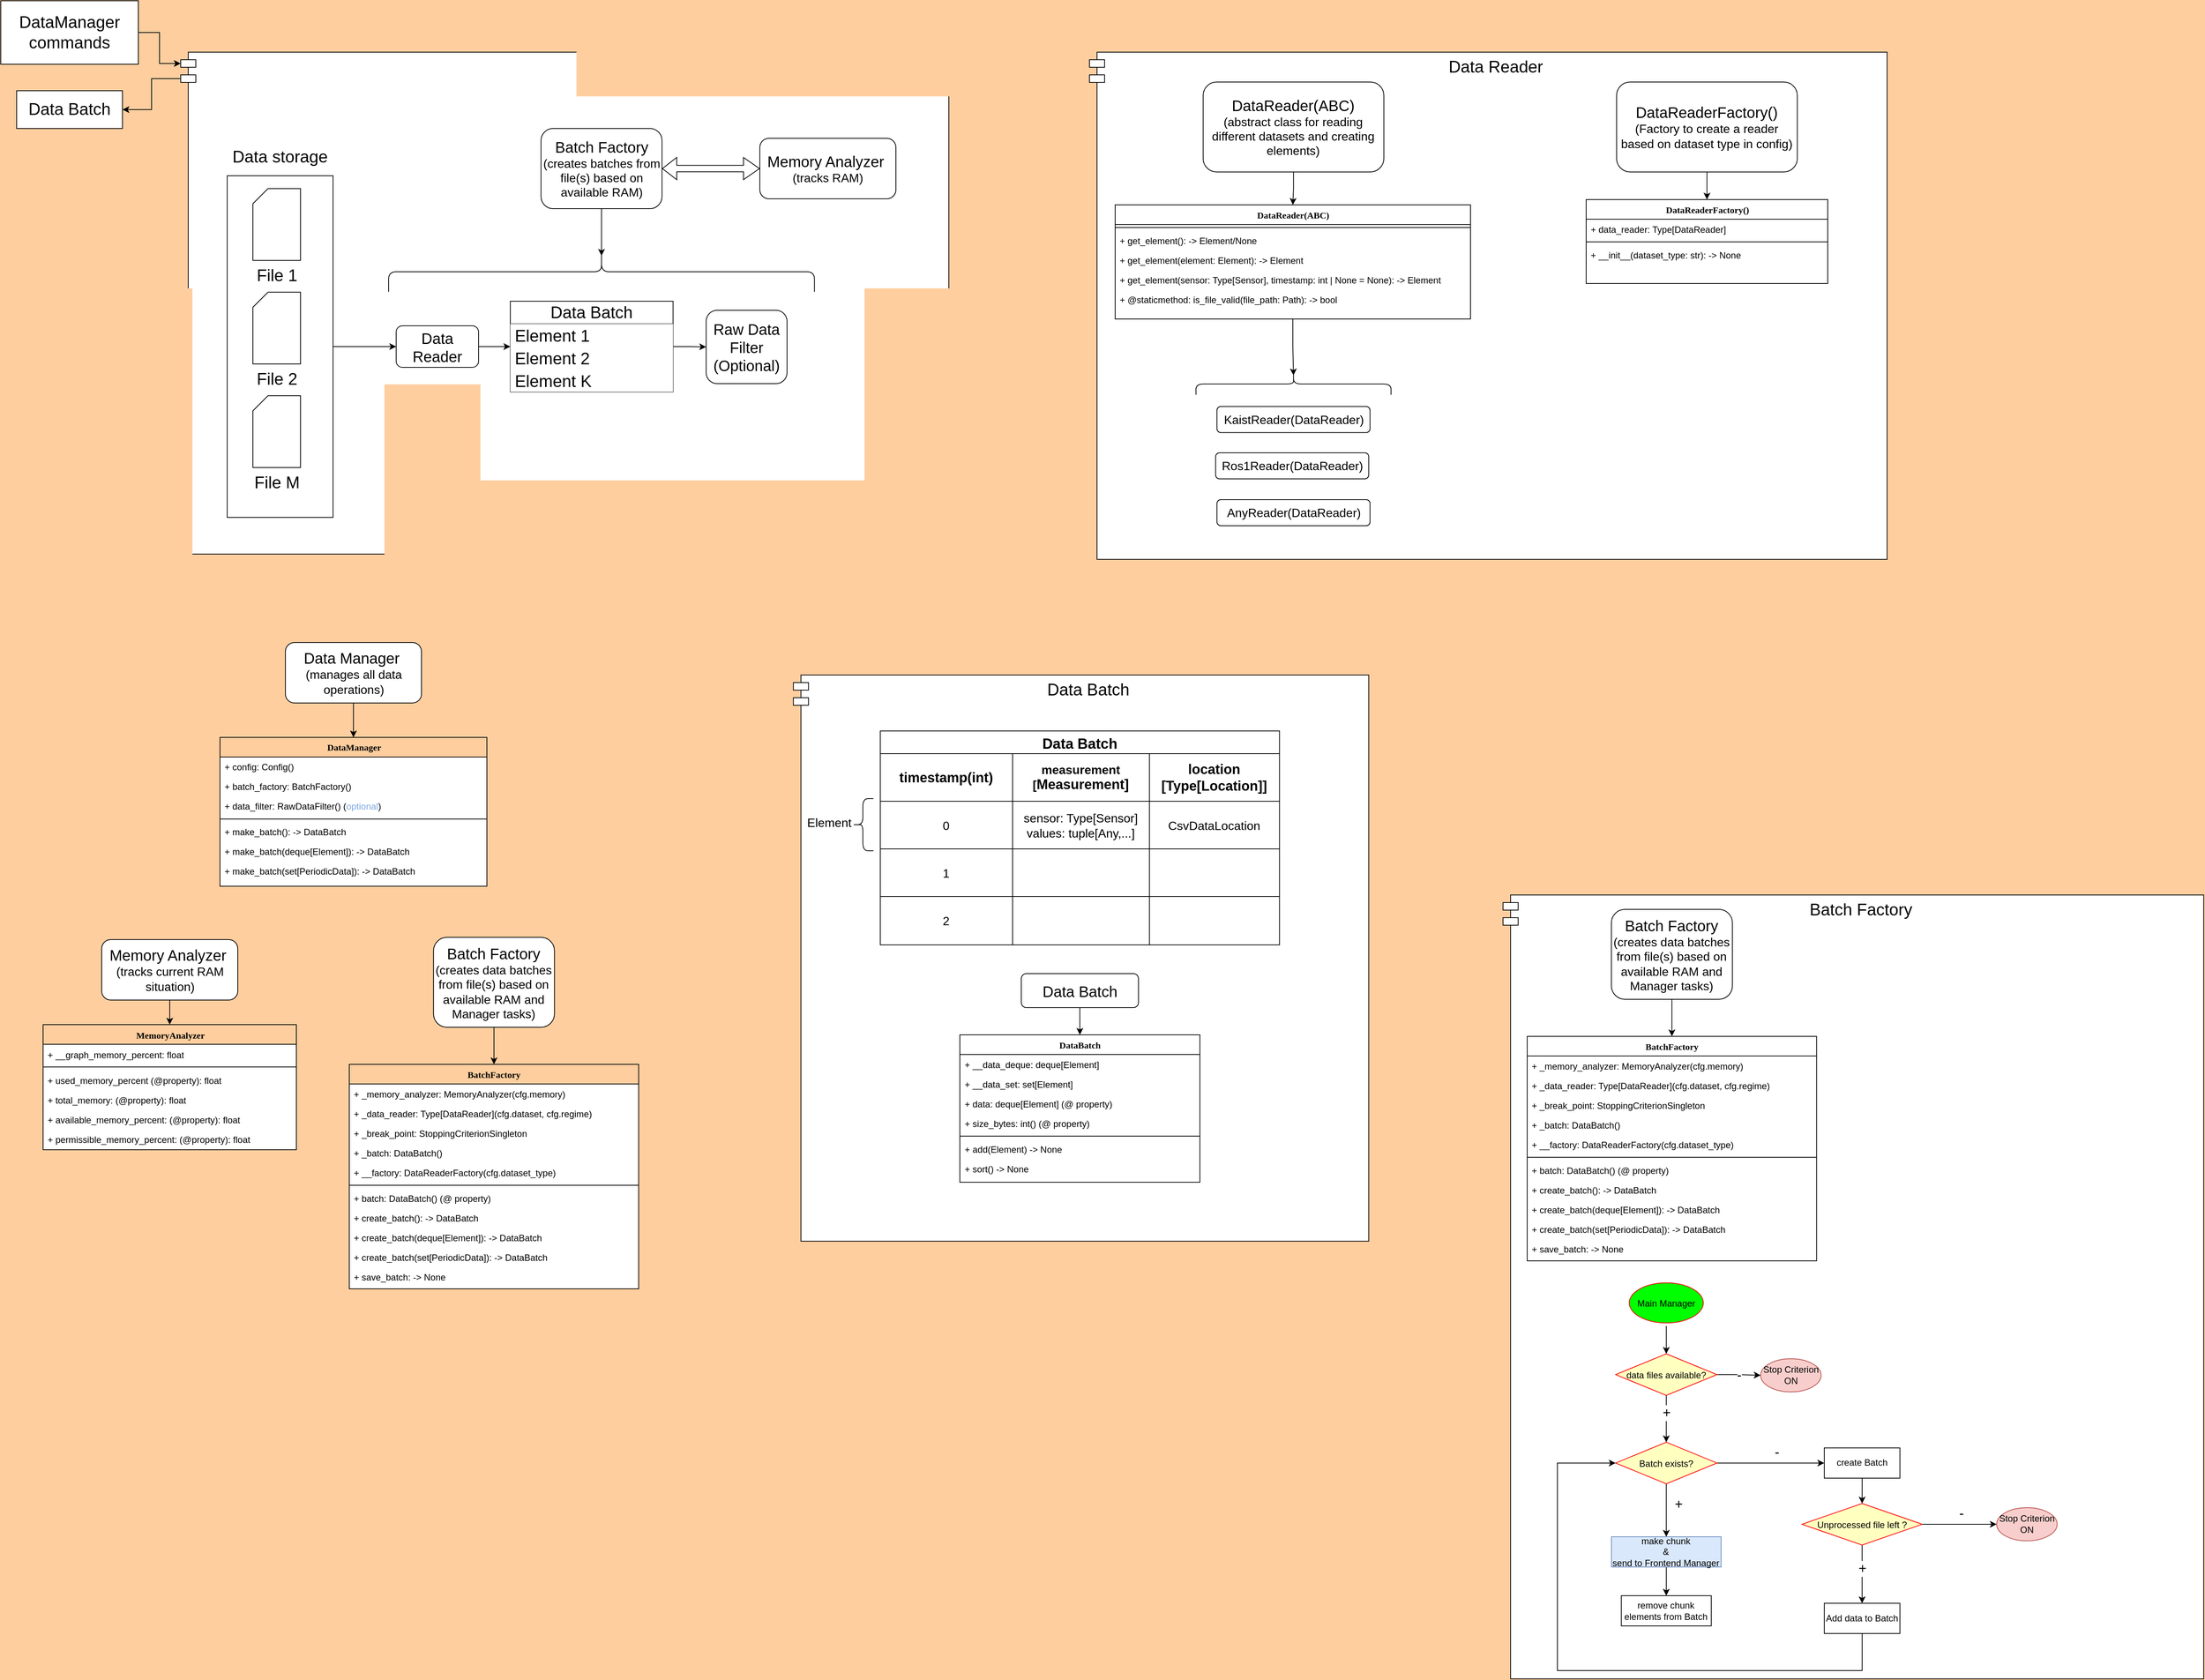 <mxfile version="21.1.2" type="device">
  <diagram name="Page-1" id="9f46799a-70d6-7492-0946-bef42562c5a5">
    <mxGraphModel dx="4803" dy="657" grid="0" gridSize="10" guides="1" tooltips="1" connect="1" arrows="1" fold="1" page="1" pageScale="1" pageWidth="1100" pageHeight="850" background="#FFCE9F" math="0" shadow="0">
      <root>
        <mxCell id="0" />
        <mxCell id="1" parent="0" />
        <mxCell id="F70WmoociPYeX5_3-wgn-4" value="&lt;span style=&quot;font-size: 22px;&quot;&gt;Data Reader&lt;/span&gt;" style="shape=module;align=left;spacingLeft=20;align=center;verticalAlign=top;whiteSpace=wrap;html=1;" parent="1" vertex="1">
          <mxGeometry x="-705" y="954" width="1055" height="671" as="geometry" />
        </mxCell>
        <mxCell id="ad2ZzV2Z2UHIi6W2xDRR-14" value="&lt;font style=&quot;font-size: 22px;&quot;&gt;Data Batch&lt;/font&gt;" style="shape=module;align=left;spacingLeft=20;align=center;verticalAlign=top;whiteSpace=wrap;html=1;" parent="1" vertex="1">
          <mxGeometry x="-1096.62" y="1778" width="761" height="749" as="geometry" />
        </mxCell>
        <mxCell id="vJ2KPYaT7CfqQhwvJW_M-99" value="&lt;font style=&quot;font-size: 22px;&quot;&gt;Batch Factory&lt;/font&gt;" style="shape=module;align=left;spacingLeft=20;align=center;verticalAlign=top;whiteSpace=wrap;html=1;" parent="1" vertex="1">
          <mxGeometry x="-158" y="2069" width="926.75" height="1037" as="geometry" />
        </mxCell>
        <mxCell id="_LQi3goQdABTxO5C51Vf-141" style="edgeStyle=orthogonalEdgeStyle;rounded=0;orthogonalLoop=1;jettySize=auto;html=1;exitX=0;exitY=0;exitDx=0;exitDy=35;exitPerimeter=0;entryX=1;entryY=0.5;entryDx=0;entryDy=0;" parent="1" source="_LQi3goQdABTxO5C51Vf-139" target="_LQi3goQdABTxO5C51Vf-29" edge="1">
          <mxGeometry relative="1" as="geometry" />
        </mxCell>
        <mxCell id="_LQi3goQdABTxO5C51Vf-139" value="" style="shape=module;align=left;spacingLeft=20;align=center;verticalAlign=top;whiteSpace=wrap;html=1;" parent="1" vertex="1">
          <mxGeometry x="-1907" y="954" width="1016" height="664" as="geometry" />
        </mxCell>
        <mxCell id="qjjQDpRlZ653jrpLIo1R-124" style="edgeStyle=orthogonalEdgeStyle;rounded=0;orthogonalLoop=1;jettySize=auto;html=1;entryX=0;entryY=0.5;entryDx=0;entryDy=0;" parent="1" source="_LQi3goQdABTxO5C51Vf-115" target="_LQi3goQdABTxO5C51Vf-124" edge="1">
          <mxGeometry relative="1" as="geometry" />
        </mxCell>
        <mxCell id="_LQi3goQdABTxO5C51Vf-115" value="" style="rounded=0;whiteSpace=wrap;html=1;" parent="1" vertex="1">
          <mxGeometry x="-1845.5" y="1117.5" width="140" height="452" as="geometry" />
        </mxCell>
        <mxCell id="cgtKHkuM48J9Ty5OMgtg-14" style="edgeStyle=orthogonalEdgeStyle;rounded=0;orthogonalLoop=1;jettySize=auto;html=1;exitX=0.5;exitY=1;exitDx=0;exitDy=0;entryX=0.5;entryY=0;entryDx=0;entryDy=0;" parent="1" source="lU-VyZ4p-aKHjOAaM008-4" target="cgtKHkuM48J9Ty5OMgtg-1" edge="1">
          <mxGeometry relative="1" as="geometry" />
        </mxCell>
        <mxCell id="lU-VyZ4p-aKHjOAaM008-4" value="&lt;font style=&quot;&quot;&gt;&lt;span style=&quot;font-size: 20px;&quot;&gt;Memory Analyzer&amp;nbsp;&lt;/span&gt;&lt;br&gt;&lt;font style=&quot;font-size: 16px;&quot;&gt;(tracks current RAM situation)&lt;/font&gt;&lt;br&gt;&lt;/font&gt;" style="rounded=1;whiteSpace=wrap;html=1;" parent="1" vertex="1">
          <mxGeometry x="-2011.5" y="2128" width="180" height="80" as="geometry" />
        </mxCell>
        <mxCell id="cgtKHkuM48J9Ty5OMgtg-1" value="MemoryAnalyzer" style="swimlane;html=1;fontStyle=1;align=center;verticalAlign=top;childLayout=stackLayout;horizontal=1;startSize=26;horizontalStack=0;resizeParent=1;resizeLast=0;collapsible=1;marginBottom=0;swimlaneFillColor=#ffffff;rounded=0;shadow=0;comic=0;labelBackgroundColor=none;strokeWidth=1;fillColor=none;fontFamily=Verdana;fontSize=12" parent="1" vertex="1">
          <mxGeometry x="-2089" y="2240.5" width="335" height="165.5" as="geometry" />
        </mxCell>
        <mxCell id="6h01rewfft6A5AupVk-a-8" value="+ __graph_memory_percent: float" style="text;html=1;strokeColor=none;fillColor=none;align=left;verticalAlign=top;spacingLeft=4;spacingRight=4;whiteSpace=wrap;overflow=hidden;rotatable=0;points=[[0,0.5],[1,0.5]];portConstraint=eastwest;" parent="cgtKHkuM48J9Ty5OMgtg-1" vertex="1">
          <mxGeometry y="26" width="335" height="26" as="geometry" />
        </mxCell>
        <mxCell id="cgtKHkuM48J9Ty5OMgtg-7" value="" style="line;html=1;strokeWidth=1;fillColor=none;align=left;verticalAlign=middle;spacingTop=-1;spacingLeft=3;spacingRight=3;rotatable=0;labelPosition=right;points=[];portConstraint=eastwest;" parent="cgtKHkuM48J9Ty5OMgtg-1" vertex="1">
          <mxGeometry y="52" width="335" height="8" as="geometry" />
        </mxCell>
        <mxCell id="cgtKHkuM48J9Ty5OMgtg-2" value="+ used_memory_percent (@property): float" style="text;html=1;strokeColor=none;fillColor=none;align=left;verticalAlign=top;spacingLeft=4;spacingRight=4;whiteSpace=wrap;overflow=hidden;rotatable=0;points=[[0,0.5],[1,0.5]];portConstraint=eastwest;" parent="cgtKHkuM48J9Ty5OMgtg-1" vertex="1">
          <mxGeometry y="60" width="335" height="26" as="geometry" />
        </mxCell>
        <mxCell id="cgtKHkuM48J9Ty5OMgtg-3" value="+ total_memory: (@property): float" style="text;html=1;strokeColor=none;fillColor=none;align=left;verticalAlign=top;spacingLeft=4;spacingRight=4;whiteSpace=wrap;overflow=hidden;rotatable=0;points=[[0,0.5],[1,0.5]];portConstraint=eastwest;" parent="cgtKHkuM48J9Ty5OMgtg-1" vertex="1">
          <mxGeometry y="86" width="335" height="26" as="geometry" />
        </mxCell>
        <mxCell id="cgtKHkuM48J9Ty5OMgtg-4" value="+ available_memory_percent: (@property): float" style="text;html=1;strokeColor=none;fillColor=none;align=left;verticalAlign=top;spacingLeft=4;spacingRight=4;whiteSpace=wrap;overflow=hidden;rotatable=0;points=[[0,0.5],[1,0.5]];portConstraint=eastwest;" parent="cgtKHkuM48J9Ty5OMgtg-1" vertex="1">
          <mxGeometry y="112" width="335" height="26" as="geometry" />
        </mxCell>
        <mxCell id="O0jGP6CYuqxbWLlgePDv-6" value="+ permissible_memory_percent: (@property): float" style="text;html=1;strokeColor=none;fillColor=none;align=left;verticalAlign=top;spacingLeft=4;spacingRight=4;whiteSpace=wrap;overflow=hidden;rotatable=0;points=[[0,0.5],[1,0.5]];portConstraint=eastwest;" parent="cgtKHkuM48J9Ty5OMgtg-1" vertex="1">
          <mxGeometry y="138" width="335" height="26" as="geometry" />
        </mxCell>
        <mxCell id="_LQi3goQdABTxO5C51Vf-140" style="edgeStyle=orthogonalEdgeStyle;rounded=0;orthogonalLoop=1;jettySize=auto;html=1;entryX=0;entryY=0;entryDx=0;entryDy=15;entryPerimeter=0;" parent="1" source="_LQi3goQdABTxO5C51Vf-28" target="_LQi3goQdABTxO5C51Vf-139" edge="1">
          <mxGeometry relative="1" as="geometry" />
        </mxCell>
        <mxCell id="_LQi3goQdABTxO5C51Vf-28" value="&lt;font style=&quot;font-size: 22px;&quot;&gt;DataManager commands&lt;/font&gt;" style="html=1;whiteSpace=wrap;" parent="1" vertex="1">
          <mxGeometry x="-2145" y="886" width="182" height="84" as="geometry" />
        </mxCell>
        <mxCell id="_LQi3goQdABTxO5C51Vf-29" value="&lt;font style=&quot;font-size: 22px;&quot;&gt;Data Batch&lt;/font&gt;" style="html=1;whiteSpace=wrap;" parent="1" vertex="1">
          <mxGeometry x="-2124" y="1005" width="140" height="50" as="geometry" />
        </mxCell>
        <mxCell id="_LQi3goQdABTxO5C51Vf-53" value="&lt;font style=&quot;font-size: 22px;&quot;&gt;File 1&lt;/font&gt;" style="verticalLabelPosition=bottom;verticalAlign=top;html=1;shape=card;whiteSpace=wrap;size=20;arcSize=12;" parent="1" vertex="1">
          <mxGeometry x="-1811.5" y="1134.5" width="63" height="95" as="geometry" />
        </mxCell>
        <mxCell id="_LQi3goQdABTxO5C51Vf-54" value="&lt;font style=&quot;font-size: 22px;&quot;&gt;File 2&lt;/font&gt;" style="verticalLabelPosition=bottom;verticalAlign=top;html=1;shape=card;whiteSpace=wrap;size=20;arcSize=12;" parent="1" vertex="1">
          <mxGeometry x="-1811.5" y="1271.5" width="63" height="95" as="geometry" />
        </mxCell>
        <mxCell id="_LQi3goQdABTxO5C51Vf-55" value="&lt;font style=&quot;font-size: 22px;&quot;&gt;File M&lt;/font&gt;" style="verticalLabelPosition=bottom;verticalAlign=top;html=1;shape=card;whiteSpace=wrap;size=20;arcSize=12;" parent="1" vertex="1">
          <mxGeometry x="-1811.5" y="1408.5" width="63" height="95" as="geometry" />
        </mxCell>
        <mxCell id="_LQi3goQdABTxO5C51Vf-60" value="&lt;font style=&quot;font-size: 22px;&quot;&gt;Data storage&lt;/font&gt;" style="text;html=1;strokeColor=none;fillColor=none;align=center;verticalAlign=middle;whiteSpace=wrap;rounded=0;" parent="1" vertex="1">
          <mxGeometry x="-1851" y="1077.5" width="151" height="30" as="geometry" />
        </mxCell>
        <mxCell id="_LQi3goQdABTxO5C51Vf-122" value="&lt;font style=&quot;&quot;&gt;&lt;span style=&quot;font-size: 20px;&quot;&gt;Memory Analyzer&amp;nbsp;&lt;/span&gt;&lt;br&gt;&lt;font style=&quot;font-size: 16px;&quot;&gt;(tracks RAM)&lt;/font&gt;&lt;br&gt;&lt;/font&gt;" style="rounded=1;whiteSpace=wrap;html=1;" parent="1" vertex="1">
          <mxGeometry x="-1141" y="1068" width="180" height="80" as="geometry" />
        </mxCell>
        <mxCell id="_LQi3goQdABTxO5C51Vf-126" style="edgeStyle=orthogonalEdgeStyle;rounded=0;orthogonalLoop=1;jettySize=auto;html=1;entryX=0.1;entryY=0.5;entryDx=0;entryDy=0;entryPerimeter=0;" parent="1" source="_LQi3goQdABTxO5C51Vf-123" target="_LQi3goQdABTxO5C51Vf-125" edge="1">
          <mxGeometry relative="1" as="geometry" />
        </mxCell>
        <mxCell id="_LQi3goQdABTxO5C51Vf-123" value="&lt;font style=&quot;&quot;&gt;&lt;span style=&quot;font-size: 20px;&quot;&gt;Batch Factory&lt;/span&gt;&lt;br&gt;&lt;font style=&quot;font-size: 16px;&quot;&gt;(creates batches from file(s) based on available RAM)&lt;/font&gt;&lt;br&gt;&lt;/font&gt;" style="rounded=1;whiteSpace=wrap;html=1;" parent="1" vertex="1">
          <mxGeometry x="-1430.37" y="1055" width="160" height="106" as="geometry" />
        </mxCell>
        <mxCell id="_LQi3goQdABTxO5C51Vf-127" value="" style="shape=flexArrow;endArrow=classic;startArrow=classic;html=1;rounded=0;entryX=1;entryY=0.5;entryDx=0;entryDy=0;width=8.421;startSize=6.695;exitX=0;exitY=0.5;exitDx=0;exitDy=0;" parent="1" source="_LQi3goQdABTxO5C51Vf-122" target="_LQi3goQdABTxO5C51Vf-123" edge="1">
          <mxGeometry width="100" height="100" relative="1" as="geometry">
            <mxPoint x="-1462" y="816.5" as="sourcePoint" />
            <mxPoint x="-1426.5" y="818.5" as="targetPoint" />
          </mxGeometry>
        </mxCell>
        <mxCell id="6h01rewfft6A5AupVk-a-5" style="edgeStyle=orthogonalEdgeStyle;rounded=0;orthogonalLoop=1;jettySize=auto;html=1;entryX=0;entryY=0.5;entryDx=0;entryDy=0;" parent="1" source="_LQi3goQdABTxO5C51Vf-124" target="6h01rewfft6A5AupVk-a-1" edge="1">
          <mxGeometry relative="1" as="geometry" />
        </mxCell>
        <mxCell id="_LQi3goQdABTxO5C51Vf-124" value="&lt;font style=&quot;&quot;&gt;&lt;span style=&quot;font-size: 20px;&quot;&gt;Data Reader&lt;/span&gt;&lt;br&gt;&lt;/font&gt;" style="rounded=1;whiteSpace=wrap;html=1;" parent="1" vertex="1">
          <mxGeometry x="-1622" y="1316" width="109" height="55" as="geometry" />
        </mxCell>
        <mxCell id="DAQNkXUYjtsXxi17LZvh-14" value="&lt;font style=&quot;&quot;&gt;&lt;span style=&quot;font-size: 20px;&quot;&gt;Raw Data Filter (Optional)&lt;/span&gt;&lt;br&gt;&lt;/font&gt;" style="rounded=1;whiteSpace=wrap;html=1;" parent="1" vertex="1">
          <mxGeometry x="-1212" y="1295.5" width="107" height="97" as="geometry" />
        </mxCell>
        <mxCell id="YuVFsrOyRbh0u3Azm9Ra-1" style="edgeStyle=orthogonalEdgeStyle;rounded=0;orthogonalLoop=1;jettySize=auto;html=1;exitX=0.5;exitY=1;exitDx=0;exitDy=0;entryX=0.5;entryY=0;entryDx=0;entryDy=0;" parent="1" source="YuVFsrOyRbh0u3Azm9Ra-2" target="YuVFsrOyRbh0u3Azm9Ra-3" edge="1">
          <mxGeometry relative="1" as="geometry" />
        </mxCell>
        <mxCell id="YuVFsrOyRbh0u3Azm9Ra-2" value="&lt;font style=&quot;&quot;&gt;&lt;span style=&quot;font-size: 20px;&quot;&gt;Data Manager&amp;nbsp;&lt;/span&gt;&lt;br&gt;&lt;font style=&quot;font-size: 16px;&quot;&gt;(manages all data operations)&lt;/font&gt;&lt;br&gt;&lt;/font&gt;" style="rounded=1;whiteSpace=wrap;html=1;" parent="1" vertex="1">
          <mxGeometry x="-1768.5" y="1734.97" width="180" height="80" as="geometry" />
        </mxCell>
        <mxCell id="YuVFsrOyRbh0u3Azm9Ra-3" value="DataManager" style="swimlane;html=1;fontStyle=1;align=center;verticalAlign=top;childLayout=stackLayout;horizontal=1;startSize=26;horizontalStack=0;resizeParent=1;resizeLast=0;collapsible=1;marginBottom=0;swimlaneFillColor=#ffffff;rounded=0;shadow=0;comic=0;labelBackgroundColor=none;strokeWidth=1;fillColor=none;fontFamily=Verdana;fontSize=12" parent="1" vertex="1">
          <mxGeometry x="-1855" y="1860.47" width="353" height="196.96" as="geometry" />
        </mxCell>
        <mxCell id="O0jGP6CYuqxbWLlgePDv-1" value="+ config: Config()" style="text;html=1;strokeColor=none;fillColor=none;align=left;verticalAlign=top;spacingLeft=4;spacingRight=4;whiteSpace=wrap;overflow=hidden;rotatable=0;points=[[0,0.5],[1,0.5]];portConstraint=eastwest;" parent="YuVFsrOyRbh0u3Azm9Ra-3" vertex="1">
          <mxGeometry y="26" width="353" height="26" as="geometry" />
        </mxCell>
        <mxCell id="YuVFsrOyRbh0u3Azm9Ra-5" value="+ batch_factory: BatchFactory()" style="text;html=1;strokeColor=none;fillColor=none;align=left;verticalAlign=top;spacingLeft=4;spacingRight=4;whiteSpace=wrap;overflow=hidden;rotatable=0;points=[[0,0.5],[1,0.5]];portConstraint=eastwest;" parent="YuVFsrOyRbh0u3Azm9Ra-3" vertex="1">
          <mxGeometry y="52" width="353" height="26" as="geometry" />
        </mxCell>
        <mxCell id="YuVFsrOyRbh0u3Azm9Ra-12" value="+ data_filter: RawDataFilter() (&lt;font color=&quot;#7ea6e0&quot;&gt;optional&lt;/font&gt;)" style="text;html=1;strokeColor=none;fillColor=none;align=left;verticalAlign=top;spacingLeft=4;spacingRight=4;whiteSpace=wrap;overflow=hidden;rotatable=0;points=[[0,0.5],[1,0.5]];portConstraint=eastwest;" parent="YuVFsrOyRbh0u3Azm9Ra-3" vertex="1">
          <mxGeometry y="78" width="353" height="26" as="geometry" />
        </mxCell>
        <mxCell id="YuVFsrOyRbh0u3Azm9Ra-7" value="" style="line;html=1;strokeWidth=1;fillColor=none;align=left;verticalAlign=middle;spacingTop=-1;spacingLeft=3;spacingRight=3;rotatable=0;labelPosition=right;points=[];portConstraint=eastwest;" parent="YuVFsrOyRbh0u3Azm9Ra-3" vertex="1">
          <mxGeometry y="104" width="353" height="8" as="geometry" />
        </mxCell>
        <mxCell id="YuVFsrOyRbh0u3Azm9Ra-10" value="+ make_batch(): -&amp;gt; DataBatch" style="text;html=1;strokeColor=none;fillColor=none;align=left;verticalAlign=top;spacingLeft=4;spacingRight=4;whiteSpace=wrap;overflow=hidden;rotatable=0;points=[[0,0.5],[1,0.5]];portConstraint=eastwest;" parent="YuVFsrOyRbh0u3Azm9Ra-3" vertex="1">
          <mxGeometry y="112" width="353" height="26" as="geometry" />
        </mxCell>
        <mxCell id="YuVFsrOyRbh0u3Azm9Ra-11" value="+ make_batch(deque[Element]): -&amp;gt; DataBatch" style="text;html=1;strokeColor=none;fillColor=none;align=left;verticalAlign=top;spacingLeft=4;spacingRight=4;whiteSpace=wrap;overflow=hidden;rotatable=0;points=[[0,0.5],[1,0.5]];portConstraint=eastwest;" parent="YuVFsrOyRbh0u3Azm9Ra-3" vertex="1">
          <mxGeometry y="138" width="353" height="26" as="geometry" />
        </mxCell>
        <mxCell id="6h01rewfft6A5AupVk-a-7" value="+ make_batch(set[PeriodicData]): -&amp;gt; DataBatch" style="text;html=1;strokeColor=none;fillColor=none;align=left;verticalAlign=top;spacingLeft=4;spacingRight=4;whiteSpace=wrap;overflow=hidden;rotatable=0;points=[[0,0.5],[1,0.5]];portConstraint=eastwest;" parent="YuVFsrOyRbh0u3Azm9Ra-3" vertex="1">
          <mxGeometry y="164" width="353" height="26" as="geometry" />
        </mxCell>
        <mxCell id="vJ2KPYaT7CfqQhwvJW_M-85" style="edgeStyle=orthogonalEdgeStyle;rounded=0;orthogonalLoop=1;jettySize=auto;html=1;entryX=0.5;entryY=0;entryDx=0;entryDy=0;" parent="1" source="vJ2KPYaT7CfqQhwvJW_M-37" target="vJ2KPYaT7CfqQhwvJW_M-84" edge="1">
          <mxGeometry relative="1" as="geometry" />
        </mxCell>
        <mxCell id="vJ2KPYaT7CfqQhwvJW_M-37" value="Main Manager" style="ellipse;shape=startState;fillColor=#00FF00;strokeColor=#ff0000;fontColor=#000000;" parent="1" vertex="1">
          <mxGeometry x="4.96" y="2578.13" width="106" height="61" as="geometry" />
        </mxCell>
        <mxCell id="vJ2KPYaT7CfqQhwvJW_M-60" value="Stop Criterion ON" style="ellipse;whiteSpace=wrap;html=1;align=center;fillColor=#f8cecc;strokeColor=#b85450;" parent="1" vertex="1">
          <mxGeometry x="182.75" y="2682.5" width="80" height="43.87" as="geometry" />
        </mxCell>
        <mxCell id="vJ2KPYaT7CfqQhwvJW_M-64" value="&lt;font style=&quot;font-size: 18px;&quot;&gt;+&lt;/font&gt;" style="edgeStyle=orthogonalEdgeStyle;rounded=0;orthogonalLoop=1;jettySize=auto;html=1;" parent="1" source="vJ2KPYaT7CfqQhwvJW_M-61" target="vJ2KPYaT7CfqQhwvJW_M-63" edge="1">
          <mxGeometry x="-0.235" y="16" relative="1" as="geometry">
            <mxPoint as="offset" />
          </mxGeometry>
        </mxCell>
        <mxCell id="vJ2KPYaT7CfqQhwvJW_M-66" style="edgeStyle=orthogonalEdgeStyle;rounded=0;orthogonalLoop=1;jettySize=auto;html=1;entryX=0;entryY=0.5;entryDx=0;entryDy=0;" parent="1" source="vJ2KPYaT7CfqQhwvJW_M-61" target="vJ2KPYaT7CfqQhwvJW_M-65" edge="1">
          <mxGeometry relative="1" as="geometry">
            <mxPoint x="221.96" y="2786.97" as="targetPoint" />
            <Array as="points" />
          </mxGeometry>
        </mxCell>
        <mxCell id="vJ2KPYaT7CfqQhwvJW_M-67" value="&lt;font style=&quot;font-size: 18px;&quot;&gt;-&lt;/font&gt;" style="edgeLabel;html=1;align=center;verticalAlign=middle;resizable=0;points=[];" parent="vJ2KPYaT7CfqQhwvJW_M-66" vertex="1" connectable="0">
          <mxGeometry x="0.199" y="-2" relative="1" as="geometry">
            <mxPoint x="-6" y="-17" as="offset" />
          </mxGeometry>
        </mxCell>
        <mxCell id="vJ2KPYaT7CfqQhwvJW_M-61" value="Batch exists?" style="rhombus;fillColor=#ffffc0;strokeColor=#ff0000;" parent="1" vertex="1">
          <mxGeometry x="-9.04" y="2792.97" width="134" height="55" as="geometry" />
        </mxCell>
        <mxCell id="vJ2KPYaT7CfqQhwvJW_M-90" style="edgeStyle=orthogonalEdgeStyle;rounded=0;orthogonalLoop=1;jettySize=auto;html=1;entryX=0.5;entryY=0;entryDx=0;entryDy=0;" parent="1" source="vJ2KPYaT7CfqQhwvJW_M-63" target="vJ2KPYaT7CfqQhwvJW_M-89" edge="1">
          <mxGeometry relative="1" as="geometry" />
        </mxCell>
        <mxCell id="vJ2KPYaT7CfqQhwvJW_M-63" value="make chunk&lt;br&gt;&amp;amp;&lt;br&gt;send to Frontend Manager" style="whiteSpace=wrap;html=1;align=center;fillColor=#dae8fc;strokeColor=#6c8ebf;" parent="1" vertex="1">
          <mxGeometry x="-14.54" y="2917.97" width="145" height="40" as="geometry" />
        </mxCell>
        <mxCell id="vJ2KPYaT7CfqQhwvJW_M-92" style="edgeStyle=orthogonalEdgeStyle;rounded=0;orthogonalLoop=1;jettySize=auto;html=1;entryX=0.5;entryY=0;entryDx=0;entryDy=0;" parent="1" source="vJ2KPYaT7CfqQhwvJW_M-65" target="vJ2KPYaT7CfqQhwvJW_M-91" edge="1">
          <mxGeometry relative="1" as="geometry" />
        </mxCell>
        <mxCell id="vJ2KPYaT7CfqQhwvJW_M-65" value="create Batch" style="whiteSpace=wrap;html=1;align=center;" parent="1" vertex="1">
          <mxGeometry x="266.96" y="2800.47" width="100" height="40" as="geometry" />
        </mxCell>
        <mxCell id="vJ2KPYaT7CfqQhwvJW_M-71" style="edgeStyle=orthogonalEdgeStyle;rounded=0;orthogonalLoop=1;jettySize=auto;html=1;entryX=0.5;entryY=0;entryDx=0;entryDy=0;exitX=0.5;exitY=1;exitDx=0;exitDy=0;" parent="1" source="vJ2KPYaT7CfqQhwvJW_M-91" target="vJ2KPYaT7CfqQhwvJW_M-79" edge="1">
          <mxGeometry relative="1" as="geometry">
            <mxPoint x="316.96" y="2923.53" as="sourcePoint" />
            <mxPoint x="316.96" y="2992.53" as="targetPoint" />
          </mxGeometry>
        </mxCell>
        <mxCell id="vJ2KPYaT7CfqQhwvJW_M-72" value="&lt;font style=&quot;font-size: 18px;&quot;&gt;+&lt;/font&gt;" style="edgeLabel;html=1;align=center;verticalAlign=middle;resizable=0;points=[];" parent="vJ2KPYaT7CfqQhwvJW_M-71" vertex="1" connectable="0">
          <mxGeometry x="-0.267" y="-2" relative="1" as="geometry">
            <mxPoint x="2" y="3" as="offset" />
          </mxGeometry>
        </mxCell>
        <mxCell id="vJ2KPYaT7CfqQhwvJW_M-97" style="edgeStyle=orthogonalEdgeStyle;rounded=0;orthogonalLoop=1;jettySize=auto;html=1;entryX=0;entryY=0.5;entryDx=0;entryDy=0;" parent="1" source="vJ2KPYaT7CfqQhwvJW_M-79" target="vJ2KPYaT7CfqQhwvJW_M-61" edge="1">
          <mxGeometry relative="1" as="geometry">
            <Array as="points">
              <mxPoint x="316.96" y="3094.97" />
              <mxPoint x="-86.04" y="3094.97" />
              <mxPoint x="-86.04" y="2819.97" />
            </Array>
          </mxGeometry>
        </mxCell>
        <mxCell id="vJ2KPYaT7CfqQhwvJW_M-79" value="Add data to Batch" style="whiteSpace=wrap;html=1;align=center;" parent="1" vertex="1">
          <mxGeometry x="266.96" y="3005.97" width="100" height="40" as="geometry" />
        </mxCell>
        <mxCell id="vJ2KPYaT7CfqQhwvJW_M-86" value="&lt;font style=&quot;font-size: 18px;&quot;&gt;+&lt;/font&gt;" style="edgeStyle=orthogonalEdgeStyle;rounded=0;orthogonalLoop=1;jettySize=auto;html=1;entryX=0.5;entryY=0;entryDx=0;entryDy=0;" parent="1" source="vJ2KPYaT7CfqQhwvJW_M-84" target="vJ2KPYaT7CfqQhwvJW_M-61" edge="1">
          <mxGeometry x="-0.28" relative="1" as="geometry">
            <mxPoint x="57.96" y="2757.0" as="targetPoint" />
            <mxPoint as="offset" />
          </mxGeometry>
        </mxCell>
        <mxCell id="vJ2KPYaT7CfqQhwvJW_M-88" value="&lt;font style=&quot;font-size: 18px;&quot;&gt;-&lt;/font&gt;" style="edgeStyle=orthogonalEdgeStyle;rounded=0;orthogonalLoop=1;jettySize=auto;html=1;entryX=0;entryY=0.5;entryDx=0;entryDy=0;" parent="1" source="vJ2KPYaT7CfqQhwvJW_M-84" target="vJ2KPYaT7CfqQhwvJW_M-60" edge="1">
          <mxGeometry relative="1" as="geometry" />
        </mxCell>
        <mxCell id="vJ2KPYaT7CfqQhwvJW_M-84" value="data files available?" style="rhombus;fillColor=#ffffc0;strokeColor=#ff0000;" parent="1" vertex="1">
          <mxGeometry x="-9.04" y="2676.0" width="134" height="55" as="geometry" />
        </mxCell>
        <mxCell id="vJ2KPYaT7CfqQhwvJW_M-89" value="remove chunk elements from Batch" style="whiteSpace=wrap;html=1;align=center;" parent="1" vertex="1">
          <mxGeometry x="-1.54" y="2995.97" width="119" height="40" as="geometry" />
        </mxCell>
        <mxCell id="vJ2KPYaT7CfqQhwvJW_M-91" value="Unprocessed file left ?" style="rhombus;fillColor=#ffffc0;strokeColor=#ff0000;" parent="1" vertex="1">
          <mxGeometry x="237.46" y="2873.97" width="159" height="55" as="geometry" />
        </mxCell>
        <mxCell id="vJ2KPYaT7CfqQhwvJW_M-94" style="edgeStyle=orthogonalEdgeStyle;rounded=0;orthogonalLoop=1;jettySize=auto;html=1;entryX=0;entryY=0.5;entryDx=0;entryDy=0;exitX=1;exitY=0.5;exitDx=0;exitDy=0;" parent="1" source="vJ2KPYaT7CfqQhwvJW_M-91" target="vJ2KPYaT7CfqQhwvJW_M-96" edge="1">
          <mxGeometry relative="1" as="geometry">
            <mxPoint x="419.96" y="2892.97" as="sourcePoint" />
            <mxPoint x="501.96" y="2892.97" as="targetPoint" />
          </mxGeometry>
        </mxCell>
        <mxCell id="vJ2KPYaT7CfqQhwvJW_M-95" value="&lt;font style=&quot;font-size: 18px;&quot;&gt;-&lt;/font&gt;" style="edgeLabel;html=1;align=center;verticalAlign=middle;resizable=0;points=[];" parent="vJ2KPYaT7CfqQhwvJW_M-94" vertex="1" connectable="0">
          <mxGeometry x="0.253" relative="1" as="geometry">
            <mxPoint x="-10" y="-15" as="offset" />
          </mxGeometry>
        </mxCell>
        <mxCell id="vJ2KPYaT7CfqQhwvJW_M-96" value="Stop Criterion ON" style="ellipse;whiteSpace=wrap;html=1;align=center;fillColor=#f8cecc;strokeColor=#b85450;" parent="1" vertex="1">
          <mxGeometry x="494.96" y="2879.54" width="80" height="43.87" as="geometry" />
        </mxCell>
        <mxCell id="qjjQDpRlZ653jrpLIo1R-77" value="Data Batch" style="shape=table;startSize=30;container=1;collapsible=0;childLayout=tableLayout;strokeColor=default;fontSize=19;fontStyle=1" parent="1" vertex="1">
          <mxGeometry x="-981.66" y="1852" width="528" height="283" as="geometry" />
        </mxCell>
        <mxCell id="qjjQDpRlZ653jrpLIo1R-78" value="" style="shape=tableRow;horizontal=0;startSize=0;swimlaneHead=0;swimlaneBody=0;strokeColor=inherit;top=0;left=0;bottom=0;right=0;collapsible=0;dropTarget=0;fillColor=none;points=[[0,0.5],[1,0.5]];portConstraint=eastwest;fontSize=16;" parent="qjjQDpRlZ653jrpLIo1R-77" vertex="1">
          <mxGeometry y="30" width="528" height="63" as="geometry" />
        </mxCell>
        <mxCell id="qjjQDpRlZ653jrpLIo1R-79" value="&lt;b style=&quot;border-color: var(--border-color);&quot;&gt;&lt;font style=&quot;border-color: var(--border-color); font-size: 18px;&quot;&gt;timestamp(int)&lt;/font&gt;&lt;/b&gt;" style="shape=partialRectangle;html=1;whiteSpace=wrap;connectable=0;strokeColor=inherit;overflow=hidden;fillColor=none;top=0;left=0;bottom=0;right=0;pointerEvents=1;fontSize=16;" parent="qjjQDpRlZ653jrpLIo1R-78" vertex="1">
          <mxGeometry width="175" height="63" as="geometry">
            <mxRectangle width="175" height="63" as="alternateBounds" />
          </mxGeometry>
        </mxCell>
        <mxCell id="qjjQDpRlZ653jrpLIo1R-80" value="&lt;b&gt;measurement&lt;br&gt;&lt;/b&gt;&lt;b style=&quot;border-color: var(--border-color);&quot;&gt;[&lt;/b&gt;&lt;b style=&quot;border-color: var(--border-color); font-size: 18px;&quot;&gt;Measurement]&lt;/b&gt;" style="shape=partialRectangle;html=1;whiteSpace=wrap;connectable=0;strokeColor=inherit;overflow=hidden;fillColor=none;top=0;left=0;bottom=0;right=0;pointerEvents=1;fontSize=16;" parent="qjjQDpRlZ653jrpLIo1R-78" vertex="1">
          <mxGeometry x="175" width="181" height="63" as="geometry">
            <mxRectangle width="181" height="63" as="alternateBounds" />
          </mxGeometry>
        </mxCell>
        <mxCell id="qjjQDpRlZ653jrpLIo1R-102" value="&lt;b style=&quot;border-color: var(--border-color);&quot;&gt;&lt;font style=&quot;border-color: var(--border-color); font-size: 18px;&quot;&gt;location&lt;br&gt;[Type[Location]]&lt;/font&gt;&lt;/b&gt;" style="shape=partialRectangle;html=1;whiteSpace=wrap;connectable=0;strokeColor=inherit;overflow=hidden;fillColor=none;top=0;left=0;bottom=0;right=0;pointerEvents=1;fontSize=16;" parent="qjjQDpRlZ653jrpLIo1R-78" vertex="1">
          <mxGeometry x="356" width="172" height="63" as="geometry">
            <mxRectangle width="172" height="63" as="alternateBounds" />
          </mxGeometry>
        </mxCell>
        <mxCell id="qjjQDpRlZ653jrpLIo1R-82" value="" style="shape=tableRow;horizontal=0;startSize=0;swimlaneHead=0;swimlaneBody=0;strokeColor=inherit;top=0;left=0;bottom=0;right=0;collapsible=0;dropTarget=0;fillColor=none;points=[[0,0.5],[1,0.5]];portConstraint=eastwest;fontSize=16;" parent="qjjQDpRlZ653jrpLIo1R-77" vertex="1">
          <mxGeometry y="93" width="528" height="63" as="geometry" />
        </mxCell>
        <mxCell id="qjjQDpRlZ653jrpLIo1R-83" value="0" style="shape=partialRectangle;html=1;whiteSpace=wrap;connectable=0;strokeColor=inherit;overflow=hidden;fillColor=none;top=0;left=0;bottom=0;right=0;pointerEvents=1;fontSize=16;" parent="qjjQDpRlZ653jrpLIo1R-82" vertex="1">
          <mxGeometry width="175" height="63" as="geometry">
            <mxRectangle width="175" height="63" as="alternateBounds" />
          </mxGeometry>
        </mxCell>
        <mxCell id="qjjQDpRlZ653jrpLIo1R-84" value="sensor: Type[Sensor]&lt;br&gt;values: tuple[Any,...]" style="shape=partialRectangle;html=1;whiteSpace=wrap;connectable=0;strokeColor=inherit;overflow=hidden;fillColor=none;top=0;left=0;bottom=0;right=0;pointerEvents=1;fontSize=16;" parent="qjjQDpRlZ653jrpLIo1R-82" vertex="1">
          <mxGeometry x="175" width="181" height="63" as="geometry">
            <mxRectangle width="181" height="63" as="alternateBounds" />
          </mxGeometry>
        </mxCell>
        <mxCell id="qjjQDpRlZ653jrpLIo1R-103" value="CsvDataLocation" style="shape=partialRectangle;html=1;whiteSpace=wrap;connectable=0;strokeColor=inherit;overflow=hidden;fillColor=none;top=0;left=0;bottom=0;right=0;pointerEvents=1;fontSize=16;" parent="qjjQDpRlZ653jrpLIo1R-82" vertex="1">
          <mxGeometry x="356" width="172" height="63" as="geometry">
            <mxRectangle width="172" height="63" as="alternateBounds" />
          </mxGeometry>
        </mxCell>
        <mxCell id="qjjQDpRlZ653jrpLIo1R-86" value="" style="shape=tableRow;horizontal=0;startSize=0;swimlaneHead=0;swimlaneBody=0;strokeColor=inherit;top=0;left=0;bottom=0;right=0;collapsible=0;dropTarget=0;fillColor=none;points=[[0,0.5],[1,0.5]];portConstraint=eastwest;fontSize=16;" parent="qjjQDpRlZ653jrpLIo1R-77" vertex="1">
          <mxGeometry y="156" width="528" height="63" as="geometry" />
        </mxCell>
        <mxCell id="qjjQDpRlZ653jrpLIo1R-87" value="1" style="shape=partialRectangle;html=1;whiteSpace=wrap;connectable=0;strokeColor=inherit;overflow=hidden;fillColor=none;top=0;left=0;bottom=0;right=0;pointerEvents=1;fontSize=16;" parent="qjjQDpRlZ653jrpLIo1R-86" vertex="1">
          <mxGeometry width="175" height="63" as="geometry">
            <mxRectangle width="175" height="63" as="alternateBounds" />
          </mxGeometry>
        </mxCell>
        <mxCell id="qjjQDpRlZ653jrpLIo1R-88" value="" style="shape=partialRectangle;html=1;whiteSpace=wrap;connectable=0;strokeColor=inherit;overflow=hidden;fillColor=none;top=0;left=0;bottom=0;right=0;pointerEvents=1;fontSize=16;" parent="qjjQDpRlZ653jrpLIo1R-86" vertex="1">
          <mxGeometry x="175" width="181" height="63" as="geometry">
            <mxRectangle width="181" height="63" as="alternateBounds" />
          </mxGeometry>
        </mxCell>
        <mxCell id="qjjQDpRlZ653jrpLIo1R-104" value="" style="shape=partialRectangle;html=1;whiteSpace=wrap;connectable=0;strokeColor=inherit;overflow=hidden;fillColor=none;top=0;left=0;bottom=0;right=0;pointerEvents=1;fontSize=16;" parent="qjjQDpRlZ653jrpLIo1R-86" vertex="1">
          <mxGeometry x="356" width="172" height="63" as="geometry">
            <mxRectangle width="172" height="63" as="alternateBounds" />
          </mxGeometry>
        </mxCell>
        <mxCell id="qjjQDpRlZ653jrpLIo1R-90" style="shape=tableRow;horizontal=0;startSize=0;swimlaneHead=0;swimlaneBody=0;strokeColor=inherit;top=0;left=0;bottom=0;right=0;collapsible=0;dropTarget=0;fillColor=none;points=[[0,0.5],[1,0.5]];portConstraint=eastwest;fontSize=16;" parent="qjjQDpRlZ653jrpLIo1R-77" vertex="1">
          <mxGeometry y="219" width="528" height="64" as="geometry" />
        </mxCell>
        <mxCell id="qjjQDpRlZ653jrpLIo1R-91" value="2" style="shape=partialRectangle;html=1;whiteSpace=wrap;connectable=0;strokeColor=inherit;overflow=hidden;fillColor=none;top=0;left=0;bottom=0;right=0;pointerEvents=1;fontSize=16;" parent="qjjQDpRlZ653jrpLIo1R-90" vertex="1">
          <mxGeometry width="175" height="64" as="geometry">
            <mxRectangle width="175" height="64" as="alternateBounds" />
          </mxGeometry>
        </mxCell>
        <mxCell id="qjjQDpRlZ653jrpLIo1R-92" value="" style="shape=partialRectangle;html=1;whiteSpace=wrap;connectable=0;strokeColor=inherit;overflow=hidden;fillColor=none;top=0;left=0;bottom=0;right=0;pointerEvents=1;fontSize=16;" parent="qjjQDpRlZ653jrpLIo1R-90" vertex="1">
          <mxGeometry x="175" width="181" height="64" as="geometry">
            <mxRectangle width="181" height="64" as="alternateBounds" />
          </mxGeometry>
        </mxCell>
        <mxCell id="qjjQDpRlZ653jrpLIo1R-105" value="" style="shape=partialRectangle;html=1;whiteSpace=wrap;connectable=0;strokeColor=inherit;overflow=hidden;fillColor=none;top=0;left=0;bottom=0;right=0;pointerEvents=1;fontSize=16;" parent="qjjQDpRlZ653jrpLIo1R-90" vertex="1">
          <mxGeometry x="356" width="172" height="64" as="geometry">
            <mxRectangle width="172" height="64" as="alternateBounds" />
          </mxGeometry>
        </mxCell>
        <mxCell id="_LQi3goQdABTxO5C51Vf-125" value="" style="shape=curlyBracket;whiteSpace=wrap;html=1;rounded=1;labelPosition=left;verticalLabelPosition=middle;align=right;verticalAlign=middle;rotation=90;size=0.5;" parent="1" vertex="1">
          <mxGeometry x="-1376.87" y="962.88" width="53" height="563.25" as="geometry" />
        </mxCell>
        <mxCell id="F70WmoociPYeX5_3-wgn-1" value="" style="shape=curlyBracket;whiteSpace=wrap;html=1;rounded=1;labelPosition=left;verticalLabelPosition=middle;align=right;verticalAlign=middle;" parent="1" vertex="1">
          <mxGeometry x="-1018.66" y="1941.5" width="28" height="69" as="geometry" />
        </mxCell>
        <mxCell id="F70WmoociPYeX5_3-wgn-2" value="&lt;font style=&quot;font-size: 16px;&quot;&gt;Element&lt;/font&gt;" style="text;html=1;strokeColor=none;fillColor=none;align=center;verticalAlign=middle;whiteSpace=wrap;rounded=0;" parent="1" vertex="1">
          <mxGeometry x="-1078.66" y="1958.08" width="60" height="30" as="geometry" />
        </mxCell>
        <mxCell id="O0jGP6CYuqxbWLlgePDv-43" style="edgeStyle=orthogonalEdgeStyle;rounded=0;orthogonalLoop=1;jettySize=auto;html=1;entryX=0.1;entryY=0.5;entryDx=0;entryDy=0;entryPerimeter=0;" parent="1" source="F70WmoociPYeX5_3-wgn-5" target="O0jGP6CYuqxbWLlgePDv-42" edge="1">
          <mxGeometry relative="1" as="geometry" />
        </mxCell>
        <mxCell id="F70WmoociPYeX5_3-wgn-5" value="DataReader(ABC)" style="swimlane;html=1;fontStyle=1;align=center;verticalAlign=top;childLayout=stackLayout;horizontal=1;startSize=26;horizontalStack=0;resizeParent=1;resizeLast=0;collapsible=1;marginBottom=0;swimlaneFillColor=#ffffff;rounded=0;shadow=0;comic=0;labelBackgroundColor=none;strokeWidth=1;fillColor=none;fontFamily=Verdana;fontSize=12" parent="1" vertex="1">
          <mxGeometry x="-671" y="1156" width="470" height="151" as="geometry" />
        </mxCell>
        <mxCell id="F70WmoociPYeX5_3-wgn-12" value="" style="line;html=1;strokeWidth=1;fillColor=none;align=left;verticalAlign=middle;spacingTop=-1;spacingLeft=3;spacingRight=3;rotatable=0;labelPosition=right;points=[];portConstraint=eastwest;" parent="F70WmoociPYeX5_3-wgn-5" vertex="1">
          <mxGeometry y="26" width="470" height="8" as="geometry" />
        </mxCell>
        <mxCell id="F70WmoociPYeX5_3-wgn-17" value="+ get_element(): -&amp;gt; Element/None" style="text;html=1;strokeColor=none;fillColor=none;align=left;verticalAlign=top;spacingLeft=4;spacingRight=4;whiteSpace=wrap;overflow=hidden;rotatable=0;points=[[0,0.5],[1,0.5]];portConstraint=eastwest;" parent="F70WmoociPYeX5_3-wgn-5" vertex="1">
          <mxGeometry y="34" width="470" height="26" as="geometry" />
        </mxCell>
        <mxCell id="O0jGP6CYuqxbWLlgePDv-35" value="+ get_element(element: Element): -&amp;gt; Element" style="text;html=1;strokeColor=none;fillColor=none;align=left;verticalAlign=top;spacingLeft=4;spacingRight=4;whiteSpace=wrap;overflow=hidden;rotatable=0;points=[[0,0.5],[1,0.5]];portConstraint=eastwest;" parent="F70WmoociPYeX5_3-wgn-5" vertex="1">
          <mxGeometry y="60" width="470" height="26" as="geometry" />
        </mxCell>
        <mxCell id="3qPN1cgmxC86ov4Y-5RF-15" value="+ get_element(sensor: Type[Sensor], timestamp: int | None = None): -&amp;gt; Element" style="text;html=1;strokeColor=none;fillColor=none;align=left;verticalAlign=top;spacingLeft=4;spacingRight=4;whiteSpace=wrap;overflow=hidden;rotatable=0;points=[[0,0.5],[1,0.5]];portConstraint=eastwest;" vertex="1" parent="F70WmoociPYeX5_3-wgn-5">
          <mxGeometry y="86" width="470" height="26" as="geometry" />
        </mxCell>
        <mxCell id="O0jGP6CYuqxbWLlgePDv-36" value="+ @staticmethod: is_file_valid(file_path: Path): -&amp;gt; bool" style="text;html=1;strokeColor=none;fillColor=none;align=left;verticalAlign=top;spacingLeft=4;spacingRight=4;whiteSpace=wrap;overflow=hidden;rotatable=0;points=[[0,0.5],[1,0.5]];portConstraint=eastwest;" parent="F70WmoociPYeX5_3-wgn-5" vertex="1">
          <mxGeometry y="112" width="470" height="26" as="geometry" />
        </mxCell>
        <mxCell id="O0jGP6CYuqxbWLlgePDv-37" style="edgeStyle=orthogonalEdgeStyle;rounded=0;orthogonalLoop=1;jettySize=auto;html=1;entryX=0.5;entryY=0;entryDx=0;entryDy=0;" parent="1" source="F70WmoociPYeX5_3-wgn-18" target="F70WmoociPYeX5_3-wgn-5" edge="1">
          <mxGeometry relative="1" as="geometry" />
        </mxCell>
        <mxCell id="F70WmoociPYeX5_3-wgn-18" value="&lt;font style=&quot;&quot;&gt;&lt;span style=&quot;font-size: 20px;&quot;&gt;DataReader(ABC)&lt;/span&gt;&lt;br&gt;&lt;font style=&quot;font-size: 16px;&quot;&gt;(abstract class for reading different datasets and creating elements)&lt;/font&gt;&lt;br&gt;&lt;/font&gt;" style="rounded=1;whiteSpace=wrap;html=1;" parent="1" vertex="1">
          <mxGeometry x="-554.62" y="993.5" width="239" height="119" as="geometry" />
        </mxCell>
        <mxCell id="ad2ZzV2Z2UHIi6W2xDRR-34" style="edgeStyle=orthogonalEdgeStyle;rounded=0;orthogonalLoop=1;jettySize=auto;html=1;entryX=0.5;entryY=0;entryDx=0;entryDy=0;" parent="1" source="O0jGP6CYuqxbWLlgePDv-25" target="O0jGP6CYuqxbWLlgePDv-26" edge="1">
          <mxGeometry relative="1" as="geometry" />
        </mxCell>
        <mxCell id="O0jGP6CYuqxbWLlgePDv-25" value="&lt;font style=&quot;&quot;&gt;&lt;span style=&quot;font-size: 20px;&quot;&gt;DataReaderFactory()&lt;/span&gt;&lt;br&gt;&lt;font style=&quot;font-size: 16px;&quot;&gt;(Factory to create a reader based on dataset type in config)&lt;/font&gt;&lt;br&gt;&lt;/font&gt;" style="rounded=1;whiteSpace=wrap;html=1;" parent="1" vertex="1">
          <mxGeometry x="-7.75" y="993.5" width="239" height="119" as="geometry" />
        </mxCell>
        <mxCell id="O0jGP6CYuqxbWLlgePDv-26" value="DataReaderFactory()" style="swimlane;html=1;fontStyle=1;align=center;verticalAlign=top;childLayout=stackLayout;horizontal=1;startSize=26;horizontalStack=0;resizeParent=1;resizeLast=0;collapsible=1;marginBottom=0;swimlaneFillColor=#ffffff;rounded=0;shadow=0;comic=0;labelBackgroundColor=none;strokeWidth=1;fillColor=none;fontFamily=Verdana;fontSize=12" parent="1" vertex="1">
          <mxGeometry x="-48" y="1149" width="319.5" height="111" as="geometry" />
        </mxCell>
        <mxCell id="O0jGP6CYuqxbWLlgePDv-31" value="+&amp;nbsp;data_reader: Type[DataReader]" style="text;html=1;strokeColor=none;fillColor=none;align=left;verticalAlign=top;spacingLeft=4;spacingRight=4;whiteSpace=wrap;overflow=hidden;rotatable=0;points=[[0,0.5],[1,0.5]];portConstraint=eastwest;" parent="O0jGP6CYuqxbWLlgePDv-26" vertex="1">
          <mxGeometry y="26" width="319.5" height="26" as="geometry" />
        </mxCell>
        <mxCell id="O0jGP6CYuqxbWLlgePDv-32" value="" style="line;html=1;strokeWidth=1;fillColor=none;align=left;verticalAlign=middle;spacingTop=-1;spacingLeft=3;spacingRight=3;rotatable=0;labelPosition=right;points=[];portConstraint=eastwest;" parent="O0jGP6CYuqxbWLlgePDv-26" vertex="1">
          <mxGeometry y="52" width="319.5" height="8" as="geometry" />
        </mxCell>
        <mxCell id="O0jGP6CYuqxbWLlgePDv-33" value="+ __init__(dataset_type: str): -&amp;gt; None" style="text;html=1;strokeColor=none;fillColor=none;align=left;verticalAlign=top;spacingLeft=4;spacingRight=4;whiteSpace=wrap;overflow=hidden;rotatable=0;points=[[0,0.5],[1,0.5]];portConstraint=eastwest;" parent="O0jGP6CYuqxbWLlgePDv-26" vertex="1">
          <mxGeometry y="60" width="319.5" height="40" as="geometry" />
        </mxCell>
        <mxCell id="O0jGP6CYuqxbWLlgePDv-38" value="&lt;font style=&quot;&quot;&gt;&lt;font style=&quot;font-size: 16px;&quot;&gt;KaistReader(DataReader)&lt;/font&gt;&lt;br&gt;&lt;/font&gt;" style="rounded=1;whiteSpace=wrap;html=1;" parent="1" vertex="1">
          <mxGeometry x="-536.37" y="1422.75" width="202.5" height="34.5" as="geometry" />
        </mxCell>
        <mxCell id="O0jGP6CYuqxbWLlgePDv-42" value="" style="shape=curlyBracket;whiteSpace=wrap;html=1;rounded=1;labelPosition=left;verticalLabelPosition=middle;align=right;verticalAlign=middle;rotation=90;" parent="1" vertex="1">
          <mxGeometry x="-449.37" y="1264" width="28.5" height="258" as="geometry" />
        </mxCell>
        <mxCell id="ad2ZzV2Z2UHIi6W2xDRR-2" style="edgeStyle=orthogonalEdgeStyle;rounded=0;orthogonalLoop=1;jettySize=auto;html=1;exitX=0.5;exitY=1;exitDx=0;exitDy=0;entryX=0.5;entryY=0;entryDx=0;entryDy=0;" parent="1" source="ad2ZzV2Z2UHIi6W2xDRR-3" target="ad2ZzV2Z2UHIi6W2xDRR-4" edge="1">
          <mxGeometry relative="1" as="geometry">
            <mxPoint x="-1512.37" y="2283.2" as="targetPoint" />
          </mxGeometry>
        </mxCell>
        <mxCell id="ad2ZzV2Z2UHIi6W2xDRR-3" value="&lt;font style=&quot;&quot;&gt;&lt;span style=&quot;font-size: 20px;&quot;&gt;Batch Factory&lt;/span&gt;&lt;br&gt;&lt;font style=&quot;font-size: 16px;&quot;&gt;(creates data batches from file(s) based on available RAM and Manager tasks)&lt;/font&gt;&lt;br&gt;&lt;/font&gt;" style="rounded=1;whiteSpace=wrap;html=1;" parent="1" vertex="1">
          <mxGeometry x="-1572.62" y="2125" width="160" height="119" as="geometry" />
        </mxCell>
        <mxCell id="ad2ZzV2Z2UHIi6W2xDRR-4" value="BatchFactory" style="swimlane;html=1;fontStyle=1;align=center;verticalAlign=top;childLayout=stackLayout;horizontal=1;startSize=26;horizontalStack=0;resizeParent=1;resizeLast=0;collapsible=1;marginBottom=0;swimlaneFillColor=#ffffff;rounded=0;shadow=0;comic=0;labelBackgroundColor=none;strokeWidth=1;fillColor=none;fontFamily=Verdana;fontSize=12" parent="1" vertex="1">
          <mxGeometry x="-1684" y="2293" width="382.75" height="297" as="geometry" />
        </mxCell>
        <mxCell id="ad2ZzV2Z2UHIi6W2xDRR-5" value="+ _memory_analyzer: MemoryAnalyzer(cfg.memory)" style="text;html=1;strokeColor=none;fillColor=none;align=left;verticalAlign=top;spacingLeft=4;spacingRight=4;whiteSpace=wrap;overflow=hidden;rotatable=0;points=[[0,0.5],[1,0.5]];portConstraint=eastwest;" parent="ad2ZzV2Z2UHIi6W2xDRR-4" vertex="1">
          <mxGeometry y="26" width="382.75" height="26" as="geometry" />
        </mxCell>
        <mxCell id="ad2ZzV2Z2UHIi6W2xDRR-6" value="+ _data_reader: Type[DataReader](cfg.dataset, cfg.regime)" style="text;html=1;strokeColor=none;fillColor=none;align=left;verticalAlign=top;spacingLeft=4;spacingRight=4;whiteSpace=wrap;overflow=hidden;rotatable=0;points=[[0,0.5],[1,0.5]];portConstraint=eastwest;" parent="ad2ZzV2Z2UHIi6W2xDRR-4" vertex="1">
          <mxGeometry y="52" width="382.75" height="26" as="geometry" />
        </mxCell>
        <mxCell id="6h01rewfft6A5AupVk-a-10" value="+ _break_point: StoppingCriterionSingleton&amp;nbsp;" style="text;html=1;strokeColor=none;fillColor=none;align=left;verticalAlign=top;spacingLeft=4;spacingRight=4;whiteSpace=wrap;overflow=hidden;rotatable=0;points=[[0,0.5],[1,0.5]];portConstraint=eastwest;" parent="ad2ZzV2Z2UHIi6W2xDRR-4" vertex="1">
          <mxGeometry y="78" width="382.75" height="26" as="geometry" />
        </mxCell>
        <mxCell id="6h01rewfft6A5AupVk-a-9" value="+ _batch: DataBatch()&amp;nbsp;" style="text;html=1;strokeColor=none;fillColor=none;align=left;verticalAlign=top;spacingLeft=4;spacingRight=4;whiteSpace=wrap;overflow=hidden;rotatable=0;points=[[0,0.5],[1,0.5]];portConstraint=eastwest;" parent="ad2ZzV2Z2UHIi6W2xDRR-4" vertex="1">
          <mxGeometry y="104" width="382.75" height="26" as="geometry" />
        </mxCell>
        <mxCell id="ad2ZzV2Z2UHIi6W2xDRR-7" value="+ __factory: DataReaderFactory(cfg.dataset_type)&amp;nbsp;" style="text;html=1;strokeColor=none;fillColor=none;align=left;verticalAlign=top;spacingLeft=4;spacingRight=4;whiteSpace=wrap;overflow=hidden;rotatable=0;points=[[0,0.5],[1,0.5]];portConstraint=eastwest;" parent="ad2ZzV2Z2UHIi6W2xDRR-4" vertex="1">
          <mxGeometry y="130" width="382.75" height="26" as="geometry" />
        </mxCell>
        <mxCell id="ad2ZzV2Z2UHIi6W2xDRR-8" value="" style="line;html=1;strokeWidth=1;fillColor=none;align=left;verticalAlign=middle;spacingTop=-1;spacingLeft=3;spacingRight=3;rotatable=0;labelPosition=right;points=[];portConstraint=eastwest;" parent="ad2ZzV2Z2UHIi6W2xDRR-4" vertex="1">
          <mxGeometry y="156" width="382.75" height="8" as="geometry" />
        </mxCell>
        <mxCell id="ad2ZzV2Z2UHIi6W2xDRR-9" value="+ batch: DataBatch() (@ property)" style="text;html=1;strokeColor=none;fillColor=none;align=left;verticalAlign=top;spacingLeft=4;spacingRight=4;whiteSpace=wrap;overflow=hidden;rotatable=0;points=[[0,0.5],[1,0.5]];portConstraint=eastwest;" parent="ad2ZzV2Z2UHIi6W2xDRR-4" vertex="1">
          <mxGeometry y="164" width="382.75" height="26" as="geometry" />
        </mxCell>
        <mxCell id="ad2ZzV2Z2UHIi6W2xDRR-10" value="+ create_batch(): -&amp;gt; DataBatch" style="text;html=1;strokeColor=none;fillColor=none;align=left;verticalAlign=top;spacingLeft=4;spacingRight=4;whiteSpace=wrap;overflow=hidden;rotatable=0;points=[[0,0.5],[1,0.5]];portConstraint=eastwest;" parent="ad2ZzV2Z2UHIi6W2xDRR-4" vertex="1">
          <mxGeometry y="190" width="382.75" height="26" as="geometry" />
        </mxCell>
        <mxCell id="6h01rewfft6A5AupVk-a-11" value="+ create_batch(deque[Element]): -&amp;gt; DataBatch" style="text;html=1;strokeColor=none;fillColor=none;align=left;verticalAlign=top;spacingLeft=4;spacingRight=4;whiteSpace=wrap;overflow=hidden;rotatable=0;points=[[0,0.5],[1,0.5]];portConstraint=eastwest;" parent="ad2ZzV2Z2UHIi6W2xDRR-4" vertex="1">
          <mxGeometry y="216" width="382.75" height="26" as="geometry" />
        </mxCell>
        <mxCell id="ad2ZzV2Z2UHIi6W2xDRR-11" value="+ create_batch(set[PeriodicData]): -&amp;gt; DataBatch" style="text;html=1;strokeColor=none;fillColor=none;align=left;verticalAlign=top;spacingLeft=4;spacingRight=4;whiteSpace=wrap;overflow=hidden;rotatable=0;points=[[0,0.5],[1,0.5]];portConstraint=eastwest;" parent="ad2ZzV2Z2UHIi6W2xDRR-4" vertex="1">
          <mxGeometry y="242" width="382.75" height="26" as="geometry" />
        </mxCell>
        <mxCell id="ad2ZzV2Z2UHIi6W2xDRR-13" value="+ save_batch: -&amp;gt; None" style="text;html=1;strokeColor=none;fillColor=none;align=left;verticalAlign=top;spacingLeft=4;spacingRight=4;whiteSpace=wrap;overflow=hidden;rotatable=0;points=[[0,0.5],[1,0.5]];portConstraint=eastwest;" parent="ad2ZzV2Z2UHIi6W2xDRR-4" vertex="1">
          <mxGeometry y="268" width="382.75" height="26" as="geometry" />
        </mxCell>
        <mxCell id="ad2ZzV2Z2UHIi6W2xDRR-26" style="edgeStyle=orthogonalEdgeStyle;rounded=0;orthogonalLoop=1;jettySize=auto;html=1;entryX=0.5;entryY=0;entryDx=0;entryDy=0;" parent="1" source="ad2ZzV2Z2UHIi6W2xDRR-15" target="ad2ZzV2Z2UHIi6W2xDRR-16" edge="1">
          <mxGeometry relative="1" as="geometry" />
        </mxCell>
        <mxCell id="ad2ZzV2Z2UHIi6W2xDRR-15" value="&lt;font style=&quot;&quot;&gt;&lt;span style=&quot;font-size: 20px;&quot;&gt;Data Batch&lt;/span&gt;&lt;br&gt;&lt;/font&gt;" style="rounded=1;whiteSpace=wrap;html=1;" parent="1" vertex="1">
          <mxGeometry x="-795.16" y="2173" width="155" height="45" as="geometry" />
        </mxCell>
        <mxCell id="ad2ZzV2Z2UHIi6W2xDRR-16" value="DataBatch" style="swimlane;html=1;fontStyle=1;align=center;verticalAlign=top;childLayout=stackLayout;horizontal=1;startSize=26;horizontalStack=0;resizeParent=1;resizeLast=0;collapsible=1;marginBottom=0;swimlaneFillColor=#ffffff;rounded=0;shadow=0;comic=0;labelBackgroundColor=none;strokeWidth=1;fillColor=none;fontFamily=Verdana;fontSize=12" parent="1" vertex="1">
          <mxGeometry x="-876.41" y="2254" width="317.5" height="195" as="geometry" />
        </mxCell>
        <mxCell id="ad2ZzV2Z2UHIi6W2xDRR-18" value="+ __data_deque: deque[Element]" style="text;html=1;strokeColor=none;fillColor=none;align=left;verticalAlign=top;spacingLeft=4;spacingRight=4;whiteSpace=wrap;overflow=hidden;rotatable=0;points=[[0,0.5],[1,0.5]];portConstraint=eastwest;" parent="ad2ZzV2Z2UHIi6W2xDRR-16" vertex="1">
          <mxGeometry y="26" width="317.5" height="26" as="geometry" />
        </mxCell>
        <mxCell id="6h01rewfft6A5AupVk-a-13" value="+ __data_set: set[Element]" style="text;html=1;strokeColor=none;fillColor=none;align=left;verticalAlign=top;spacingLeft=4;spacingRight=4;whiteSpace=wrap;overflow=hidden;rotatable=0;points=[[0,0.5],[1,0.5]];portConstraint=eastwest;" parent="ad2ZzV2Z2UHIi6W2xDRR-16" vertex="1">
          <mxGeometry y="52" width="317.5" height="26" as="geometry" />
        </mxCell>
        <mxCell id="6h01rewfft6A5AupVk-a-12" value="+ data: deque[Element] (@ property)&amp;nbsp;" style="text;html=1;strokeColor=none;fillColor=none;align=left;verticalAlign=top;spacingLeft=4;spacingRight=4;whiteSpace=wrap;overflow=hidden;rotatable=0;points=[[0,0.5],[1,0.5]];portConstraint=eastwest;" parent="ad2ZzV2Z2UHIi6W2xDRR-16" vertex="1">
          <mxGeometry y="78" width="317.5" height="26" as="geometry" />
        </mxCell>
        <mxCell id="ad2ZzV2Z2UHIi6W2xDRR-27" value="+ size_bytes: int() (@ property)&amp;nbsp;" style="text;html=1;strokeColor=none;fillColor=none;align=left;verticalAlign=top;spacingLeft=4;spacingRight=4;whiteSpace=wrap;overflow=hidden;rotatable=0;points=[[0,0.5],[1,0.5]];portConstraint=eastwest;" parent="ad2ZzV2Z2UHIi6W2xDRR-16" vertex="1">
          <mxGeometry y="104" width="317.5" height="26" as="geometry" />
        </mxCell>
        <mxCell id="ad2ZzV2Z2UHIi6W2xDRR-20" value="" style="line;html=1;strokeWidth=1;fillColor=none;align=left;verticalAlign=middle;spacingTop=-1;spacingLeft=3;spacingRight=3;rotatable=0;labelPosition=right;points=[];portConstraint=eastwest;" parent="ad2ZzV2Z2UHIi6W2xDRR-16" vertex="1">
          <mxGeometry y="130" width="317.5" height="8" as="geometry" />
        </mxCell>
        <mxCell id="ad2ZzV2Z2UHIi6W2xDRR-28" value="+ add(Element) -&amp;gt; None" style="text;html=1;strokeColor=none;fillColor=none;align=left;verticalAlign=top;spacingLeft=4;spacingRight=4;whiteSpace=wrap;overflow=hidden;rotatable=0;points=[[0,0.5],[1,0.5]];portConstraint=eastwest;" parent="ad2ZzV2Z2UHIi6W2xDRR-16" vertex="1">
          <mxGeometry y="138" width="317.5" height="26" as="geometry" />
        </mxCell>
        <mxCell id="ad2ZzV2Z2UHIi6W2xDRR-21" value="+ sort() -&amp;gt; None" style="text;html=1;strokeColor=none;fillColor=none;align=left;verticalAlign=top;spacingLeft=4;spacingRight=4;whiteSpace=wrap;overflow=hidden;rotatable=0;points=[[0,0.5],[1,0.5]];portConstraint=eastwest;" parent="ad2ZzV2Z2UHIi6W2xDRR-16" vertex="1">
          <mxGeometry y="164" width="317.5" height="26" as="geometry" />
        </mxCell>
        <mxCell id="ad2ZzV2Z2UHIi6W2xDRR-29" value="&lt;font style=&quot;&quot;&gt;&lt;font style=&quot;font-size: 16px;&quot;&gt;Ros1Reader(DataReader)&lt;/font&gt;&lt;br&gt;&lt;/font&gt;" style="rounded=1;whiteSpace=wrap;html=1;" parent="1" vertex="1">
          <mxGeometry x="-538.12" y="1484" width="202.5" height="34.5" as="geometry" />
        </mxCell>
        <mxCell id="ad2ZzV2Z2UHIi6W2xDRR-30" value="&lt;font style=&quot;&quot;&gt;&lt;font style=&quot;font-size: 16px;&quot;&gt;AnyReader(DataReader)&lt;/font&gt;&lt;br&gt;&lt;/font&gt;" style="rounded=1;whiteSpace=wrap;html=1;" parent="1" vertex="1">
          <mxGeometry x="-536.37" y="1546" width="202.5" height="34.5" as="geometry" />
        </mxCell>
        <mxCell id="6h01rewfft6A5AupVk-a-6" style="edgeStyle=orthogonalEdgeStyle;rounded=0;orthogonalLoop=1;jettySize=auto;html=1;entryX=0;entryY=0.5;entryDx=0;entryDy=0;" parent="1" source="6h01rewfft6A5AupVk-a-1" target="DAQNkXUYjtsXxi17LZvh-14" edge="1">
          <mxGeometry relative="1" as="geometry" />
        </mxCell>
        <mxCell id="6h01rewfft6A5AupVk-a-1" value="&lt;font style=&quot;font-size: 22px;&quot;&gt;Data Batch&lt;/font&gt;" style="swimlane;fontStyle=0;childLayout=stackLayout;horizontal=1;startSize=30;horizontalStack=0;resizeParent=1;resizeParentMax=0;resizeLast=0;collapsible=1;marginBottom=0;whiteSpace=wrap;html=1;fillColor=none;" parent="1" vertex="1">
          <mxGeometry x="-1471" y="1283.5" width="215.25" height="120" as="geometry" />
        </mxCell>
        <mxCell id="6h01rewfft6A5AupVk-a-2" value="&lt;font style=&quot;font-size: 22px;&quot;&gt;Element 1&lt;/font&gt;" style="text;strokeColor=none;fillColor=default;align=left;verticalAlign=middle;spacingLeft=4;spacingRight=4;overflow=hidden;points=[[0,0.5],[1,0.5]];portConstraint=eastwest;rotatable=0;whiteSpace=wrap;html=1;" parent="6h01rewfft6A5AupVk-a-1" vertex="1">
          <mxGeometry y="30" width="215.25" height="30" as="geometry" />
        </mxCell>
        <mxCell id="6h01rewfft6A5AupVk-a-3" value="&lt;span style=&quot;font-size: 22px;&quot;&gt;Element 2&lt;/span&gt;" style="text;strokeColor=none;fillColor=default;align=left;verticalAlign=middle;spacingLeft=4;spacingRight=4;overflow=hidden;points=[[0,0.5],[1,0.5]];portConstraint=eastwest;rotatable=0;whiteSpace=wrap;html=1;" parent="6h01rewfft6A5AupVk-a-1" vertex="1">
          <mxGeometry y="60" width="215.25" height="30" as="geometry" />
        </mxCell>
        <mxCell id="6h01rewfft6A5AupVk-a-4" value="&lt;span style=&quot;font-size: 22px;&quot;&gt;Element K&lt;/span&gt;" style="text;strokeColor=none;fillColor=default;align=left;verticalAlign=middle;spacingLeft=4;spacingRight=4;overflow=hidden;points=[[0,0.5],[1,0.5]];portConstraint=eastwest;rotatable=0;whiteSpace=wrap;html=1;" parent="6h01rewfft6A5AupVk-a-1" vertex="1">
          <mxGeometry y="90" width="215.25" height="30" as="geometry" />
        </mxCell>
        <mxCell id="3qPN1cgmxC86ov4Y-5RF-1" style="edgeStyle=orthogonalEdgeStyle;rounded=0;orthogonalLoop=1;jettySize=auto;html=1;exitX=0.5;exitY=1;exitDx=0;exitDy=0;entryX=0.5;entryY=0;entryDx=0;entryDy=0;" edge="1" parent="1" source="3qPN1cgmxC86ov4Y-5RF-2" target="3qPN1cgmxC86ov4Y-5RF-3">
          <mxGeometry relative="1" as="geometry">
            <mxPoint x="45.63" y="2246.2" as="targetPoint" />
          </mxGeometry>
        </mxCell>
        <mxCell id="3qPN1cgmxC86ov4Y-5RF-2" value="&lt;font style=&quot;&quot;&gt;&lt;span style=&quot;font-size: 20px;&quot;&gt;Batch Factory&lt;/span&gt;&lt;br&gt;&lt;font style=&quot;font-size: 16px;&quot;&gt;(creates data batches from file(s) based on available RAM and Manager tasks)&lt;/font&gt;&lt;br&gt;&lt;/font&gt;" style="rounded=1;whiteSpace=wrap;html=1;" vertex="1" parent="1">
          <mxGeometry x="-14.62" y="2088" width="160" height="119" as="geometry" />
        </mxCell>
        <mxCell id="3qPN1cgmxC86ov4Y-5RF-3" value="BatchFactory" style="swimlane;html=1;fontStyle=1;align=center;verticalAlign=top;childLayout=stackLayout;horizontal=1;startSize=26;horizontalStack=0;resizeParent=1;resizeLast=0;collapsible=1;marginBottom=0;swimlaneFillColor=#ffffff;rounded=0;shadow=0;comic=0;labelBackgroundColor=none;strokeWidth=1;fillColor=none;fontFamily=Verdana;fontSize=12" vertex="1" parent="1">
          <mxGeometry x="-126" y="2256" width="382.75" height="297" as="geometry" />
        </mxCell>
        <mxCell id="3qPN1cgmxC86ov4Y-5RF-4" value="+ _memory_analyzer: MemoryAnalyzer(cfg.memory)" style="text;html=1;strokeColor=none;fillColor=none;align=left;verticalAlign=top;spacingLeft=4;spacingRight=4;whiteSpace=wrap;overflow=hidden;rotatable=0;points=[[0,0.5],[1,0.5]];portConstraint=eastwest;" vertex="1" parent="3qPN1cgmxC86ov4Y-5RF-3">
          <mxGeometry y="26" width="382.75" height="26" as="geometry" />
        </mxCell>
        <mxCell id="3qPN1cgmxC86ov4Y-5RF-5" value="+ _data_reader: Type[DataReader](cfg.dataset, cfg.regime)" style="text;html=1;strokeColor=none;fillColor=none;align=left;verticalAlign=top;spacingLeft=4;spacingRight=4;whiteSpace=wrap;overflow=hidden;rotatable=0;points=[[0,0.5],[1,0.5]];portConstraint=eastwest;" vertex="1" parent="3qPN1cgmxC86ov4Y-5RF-3">
          <mxGeometry y="52" width="382.75" height="26" as="geometry" />
        </mxCell>
        <mxCell id="3qPN1cgmxC86ov4Y-5RF-6" value="+ _break_point: StoppingCriterionSingleton&amp;nbsp;" style="text;html=1;strokeColor=none;fillColor=none;align=left;verticalAlign=top;spacingLeft=4;spacingRight=4;whiteSpace=wrap;overflow=hidden;rotatable=0;points=[[0,0.5],[1,0.5]];portConstraint=eastwest;" vertex="1" parent="3qPN1cgmxC86ov4Y-5RF-3">
          <mxGeometry y="78" width="382.75" height="26" as="geometry" />
        </mxCell>
        <mxCell id="3qPN1cgmxC86ov4Y-5RF-7" value="+ _batch: DataBatch()&amp;nbsp;" style="text;html=1;strokeColor=none;fillColor=none;align=left;verticalAlign=top;spacingLeft=4;spacingRight=4;whiteSpace=wrap;overflow=hidden;rotatable=0;points=[[0,0.5],[1,0.5]];portConstraint=eastwest;" vertex="1" parent="3qPN1cgmxC86ov4Y-5RF-3">
          <mxGeometry y="104" width="382.75" height="26" as="geometry" />
        </mxCell>
        <mxCell id="3qPN1cgmxC86ov4Y-5RF-8" value="+ __factory: DataReaderFactory(cfg.dataset_type)&amp;nbsp;" style="text;html=1;strokeColor=none;fillColor=none;align=left;verticalAlign=top;spacingLeft=4;spacingRight=4;whiteSpace=wrap;overflow=hidden;rotatable=0;points=[[0,0.5],[1,0.5]];portConstraint=eastwest;" vertex="1" parent="3qPN1cgmxC86ov4Y-5RF-3">
          <mxGeometry y="130" width="382.75" height="26" as="geometry" />
        </mxCell>
        <mxCell id="3qPN1cgmxC86ov4Y-5RF-9" value="" style="line;html=1;strokeWidth=1;fillColor=none;align=left;verticalAlign=middle;spacingTop=-1;spacingLeft=3;spacingRight=3;rotatable=0;labelPosition=right;points=[];portConstraint=eastwest;" vertex="1" parent="3qPN1cgmxC86ov4Y-5RF-3">
          <mxGeometry y="156" width="382.75" height="8" as="geometry" />
        </mxCell>
        <mxCell id="3qPN1cgmxC86ov4Y-5RF-10" value="+ batch: DataBatch() (@ property)" style="text;html=1;strokeColor=none;fillColor=none;align=left;verticalAlign=top;spacingLeft=4;spacingRight=4;whiteSpace=wrap;overflow=hidden;rotatable=0;points=[[0,0.5],[1,0.5]];portConstraint=eastwest;" vertex="1" parent="3qPN1cgmxC86ov4Y-5RF-3">
          <mxGeometry y="164" width="382.75" height="26" as="geometry" />
        </mxCell>
        <mxCell id="3qPN1cgmxC86ov4Y-5RF-11" value="+ create_batch(): -&amp;gt; DataBatch" style="text;html=1;strokeColor=none;fillColor=none;align=left;verticalAlign=top;spacingLeft=4;spacingRight=4;whiteSpace=wrap;overflow=hidden;rotatable=0;points=[[0,0.5],[1,0.5]];portConstraint=eastwest;" vertex="1" parent="3qPN1cgmxC86ov4Y-5RF-3">
          <mxGeometry y="190" width="382.75" height="26" as="geometry" />
        </mxCell>
        <mxCell id="3qPN1cgmxC86ov4Y-5RF-12" value="+ create_batch(deque[Element]): -&amp;gt; DataBatch" style="text;html=1;strokeColor=none;fillColor=none;align=left;verticalAlign=top;spacingLeft=4;spacingRight=4;whiteSpace=wrap;overflow=hidden;rotatable=0;points=[[0,0.5],[1,0.5]];portConstraint=eastwest;" vertex="1" parent="3qPN1cgmxC86ov4Y-5RF-3">
          <mxGeometry y="216" width="382.75" height="26" as="geometry" />
        </mxCell>
        <mxCell id="3qPN1cgmxC86ov4Y-5RF-13" value="+ create_batch(set[PeriodicData]): -&amp;gt; DataBatch" style="text;html=1;strokeColor=none;fillColor=none;align=left;verticalAlign=top;spacingLeft=4;spacingRight=4;whiteSpace=wrap;overflow=hidden;rotatable=0;points=[[0,0.5],[1,0.5]];portConstraint=eastwest;" vertex="1" parent="3qPN1cgmxC86ov4Y-5RF-3">
          <mxGeometry y="242" width="382.75" height="26" as="geometry" />
        </mxCell>
        <mxCell id="3qPN1cgmxC86ov4Y-5RF-14" value="+ save_batch: -&amp;gt; None" style="text;html=1;strokeColor=none;fillColor=none;align=left;verticalAlign=top;spacingLeft=4;spacingRight=4;whiteSpace=wrap;overflow=hidden;rotatable=0;points=[[0,0.5],[1,0.5]];portConstraint=eastwest;" vertex="1" parent="3qPN1cgmxC86ov4Y-5RF-3">
          <mxGeometry y="268" width="382.75" height="26" as="geometry" />
        </mxCell>
      </root>
    </mxGraphModel>
  </diagram>
</mxfile>
